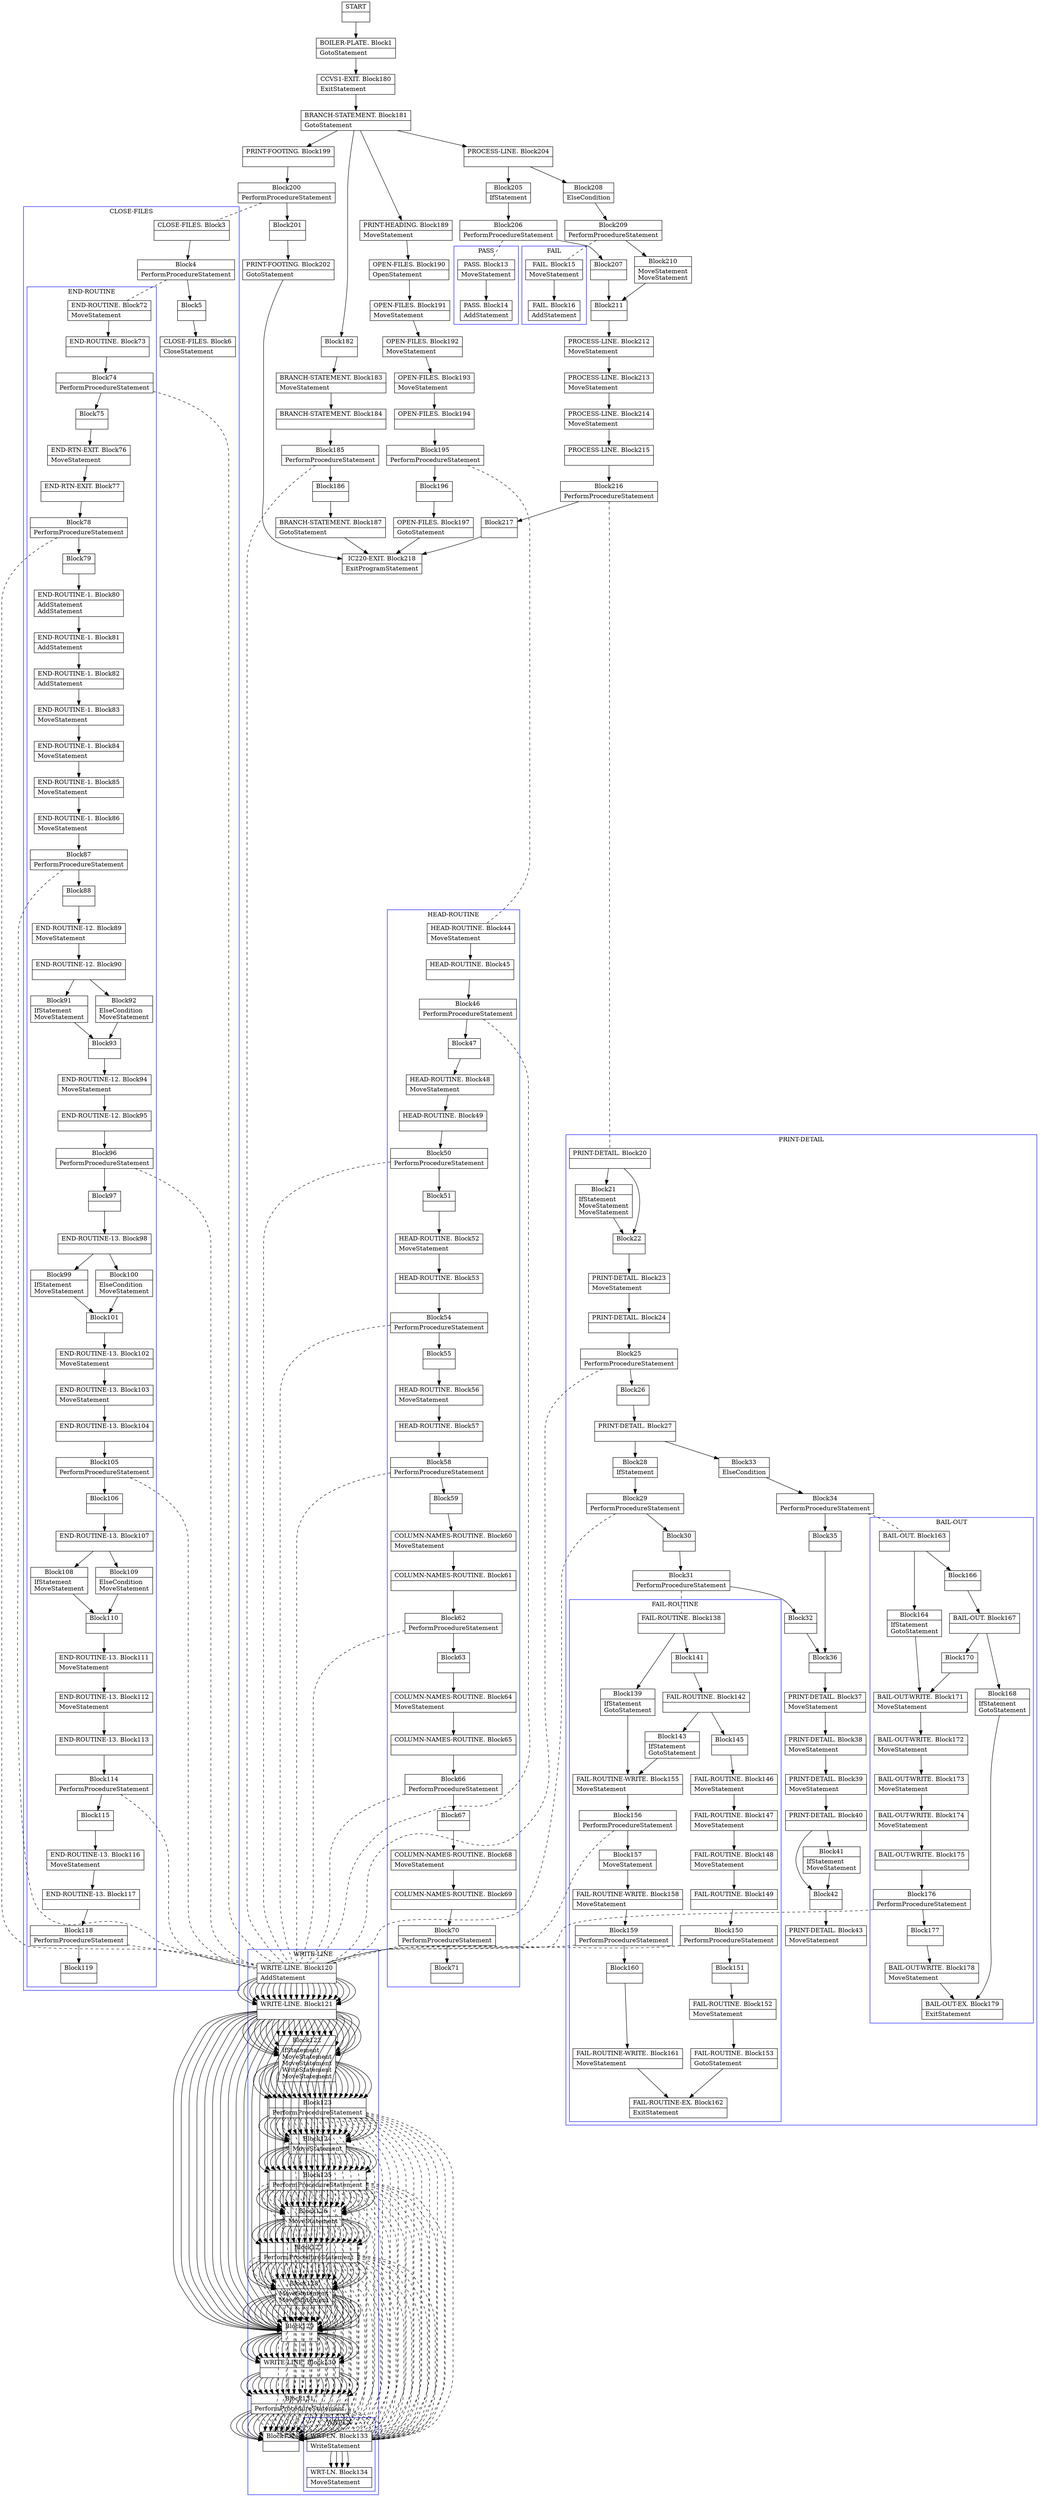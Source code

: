 digraph Cfg {
compound=true;
node [
shape = "record"
]

edge [
arrowtail = "empty"
]
Block0 [
label = "{START|}"
]
Block1 [
label = "{BOILER-PLATE. Block1|GotoStatement\l}"
]
Block180 [
label = "{CCVS1-EXIT. Block180|ExitStatement\l}"
]
Block181 [
label = "{BRANCH-STATEMENT. Block181|GotoStatement\l}"
]
Block182 [
label = "{Block182|}"
]
Block183 [
label = "{BRANCH-STATEMENT. Block183|MoveStatement\l}"
]
Block184 [
label = "{BRANCH-STATEMENT. Block184|}"
]
Block185 [
label = "{Block185|PerformProcedureStatement\l}"
]
subgraph cluster_29{
color = blue;
label = "WRITE-LINE";
Block120 [
label = "{WRITE-LINE. Block120|AddStatement\l}"
]
Block121 [
label = "{WRITE-LINE. Block121|}"
]
Block122 [
label = "{Block122|IfStatement\lMoveStatement\lMoveStatement\lWriteStatement\lMoveStatement\l}"
]
Block123 [
label = "{Block123|PerformProcedureStatement\l}"
]
subgraph cluster_20{
color = blue;
label = "WRT-LN";
Block133 [
label = "{WRT-LN. Block133|WriteStatement\l}"
]
Block134 [
label = "{WRT-LN. Block134|MoveStatement\l}"
]
Block133 -> Block134

}
Block123 -> Block133 [style=dashed, arrowhead=none]

Block124 [
label = "{Block124|MoveStatement\l}"
]
Block125 [
label = "{Block125|PerformProcedureStatement\l}"
]
subgraph cluster_21{
color = blue;
label = "WRT-LN";
Block133 [
label = "{WRT-LN. Block133|WriteStatement\l}"
]
Block134 [
label = "{WRT-LN. Block134|MoveStatement\l}"
]
Block133 -> Block134

}
Block125 -> Block133 [style=dashed, arrowhead=none]

Block126 [
label = "{Block126|MoveStatement\l}"
]
Block127 [
label = "{Block127|PerformProcedureStatement\l}"
]
subgraph cluster_22{
color = blue;
label = "WRT-LN";
Block133 [
label = "{WRT-LN. Block133|WriteStatement\l}"
]
Block134 [
label = "{WRT-LN. Block134|MoveStatement\l}"
]
Block133 -> Block134

}
Block127 -> Block133 [style=dashed, arrowhead=none]

Block128 [
label = "{Block128|MoveStatement\lMoveStatement\l}"
]
Block129 [
label = "{Block129|}"
]
Block130 [
label = "{WRITE-LINE. Block130|}"
]
Block131 [
label = "{Block131|PerformProcedureStatement\l}"
]
subgraph cluster_23{
color = blue;
label = "WRT-LN";
Block133 [
label = "{WRT-LN. Block133|WriteStatement\l}"
]
Block134 [
label = "{WRT-LN. Block134|MoveStatement\l}"
]
Block133 -> Block134

}
Block131 -> Block133 [style=dashed, arrowhead=none]

Block132 [
label = "{Block132|}"
]
Block120 -> Block121
Block121 -> Block122
Block121 -> Block129
Block122 -> Block123
Block123 -> Block124
Block124 -> Block125
Block125 -> Block126
Block126 -> Block127
Block127 -> Block128
Block128 -> Block129
Block129 -> Block130
Block130 -> Block131
Block131 -> Block132

}
Block185 -> Block120 [style=dashed, arrowhead=none]

Block186 [
label = "{Block186|}"
]
Block187 [
label = "{BRANCH-STATEMENT. Block187|GotoStatement\l}"
]
Block218 [
label = "{IC220-EXIT. Block218|ExitProgramStatement\l}"
]
Block189 [
label = "{PRINT-HEADING. Block189|MoveStatement\l}"
]
Block190 [
label = "{OPEN-FILES. Block190|OpenStatement\l}"
]
Block191 [
label = "{OPEN-FILES. Block191|MoveStatement\l}"
]
Block192 [
label = "{OPEN-FILES. Block192|MoveStatement\l}"
]
Block193 [
label = "{OPEN-FILES. Block193|MoveStatement\l}"
]
Block194 [
label = "{OPEN-FILES. Block194|}"
]
Block195 [
label = "{Block195|PerformProcedureStatement\l}"
]
subgraph cluster_30{
color = blue;
label = "HEAD-ROUTINE";
Block44 [
label = "{HEAD-ROUTINE. Block44|MoveStatement\l}"
]
Block45 [
label = "{HEAD-ROUTINE. Block45|}"
]
Block46 [
label = "{Block46|PerformProcedureStatement\l}"
]
subgraph cluster_6{
color = blue;
label = "WRITE-LINE";
Block120 [
label = "{WRITE-LINE. Block120|AddStatement\l}"
]
Block121 [
label = "{WRITE-LINE. Block121|}"
]
Block122 [
label = "{Block122|IfStatement\lMoveStatement\lMoveStatement\lWriteStatement\lMoveStatement\l}"
]
Block123 [
label = "{Block123|PerformProcedureStatement\l}"
]
Block123 -> Block133 [style=dashed, arrowhead=none]

Block124 [
label = "{Block124|MoveStatement\l}"
]
Block125 [
label = "{Block125|PerformProcedureStatement\l}"
]
Block125 -> Block133 [style=dashed, arrowhead=none]

Block126 [
label = "{Block126|MoveStatement\l}"
]
Block127 [
label = "{Block127|PerformProcedureStatement\l}"
]
Block127 -> Block133 [style=dashed, arrowhead=none]

Block128 [
label = "{Block128|MoveStatement\lMoveStatement\l}"
]
Block129 [
label = "{Block129|}"
]
Block130 [
label = "{WRITE-LINE. Block130|}"
]
Block131 [
label = "{Block131|PerformProcedureStatement\l}"
]
Block131 -> Block133 [style=dashed, arrowhead=none]

Block132 [
label = "{Block132|}"
]
Block120 -> Block121
Block121 -> Block122
Block121 -> Block129
Block122 -> Block123
Block123 -> Block124
Block124 -> Block125
Block125 -> Block126
Block126 -> Block127
Block127 -> Block128
Block128 -> Block129
Block129 -> Block130
Block130 -> Block131
Block131 -> Block132

}
Block46 -> Block120 [style=dashed, arrowhead=none]

Block47 [
label = "{Block47|}"
]
Block48 [
label = "{HEAD-ROUTINE. Block48|MoveStatement\l}"
]
Block49 [
label = "{HEAD-ROUTINE. Block49|}"
]
Block50 [
label = "{Block50|PerformProcedureStatement\l}"
]
subgraph cluster_7{
color = blue;
label = "WRITE-LINE";
Block120 [
label = "{WRITE-LINE. Block120|AddStatement\l}"
]
Block121 [
label = "{WRITE-LINE. Block121|}"
]
Block122 [
label = "{Block122|IfStatement\lMoveStatement\lMoveStatement\lWriteStatement\lMoveStatement\l}"
]
Block123 [
label = "{Block123|PerformProcedureStatement\l}"
]
Block123 -> Block133 [style=dashed, arrowhead=none]

Block124 [
label = "{Block124|MoveStatement\l}"
]
Block125 [
label = "{Block125|PerformProcedureStatement\l}"
]
Block125 -> Block133 [style=dashed, arrowhead=none]

Block126 [
label = "{Block126|MoveStatement\l}"
]
Block127 [
label = "{Block127|PerformProcedureStatement\l}"
]
Block127 -> Block133 [style=dashed, arrowhead=none]

Block128 [
label = "{Block128|MoveStatement\lMoveStatement\l}"
]
Block129 [
label = "{Block129|}"
]
Block130 [
label = "{WRITE-LINE. Block130|}"
]
Block131 [
label = "{Block131|PerformProcedureStatement\l}"
]
Block131 -> Block133 [style=dashed, arrowhead=none]

Block132 [
label = "{Block132|}"
]
Block120 -> Block121
Block121 -> Block122
Block121 -> Block129
Block122 -> Block123
Block123 -> Block124
Block124 -> Block125
Block125 -> Block126
Block126 -> Block127
Block127 -> Block128
Block128 -> Block129
Block129 -> Block130
Block130 -> Block131
Block131 -> Block132

}
Block50 -> Block120 [style=dashed, arrowhead=none]

Block51 [
label = "{Block51|}"
]
Block52 [
label = "{HEAD-ROUTINE. Block52|MoveStatement\l}"
]
Block53 [
label = "{HEAD-ROUTINE. Block53|}"
]
Block54 [
label = "{Block54|PerformProcedureStatement\l}"
]
subgraph cluster_8{
color = blue;
label = "WRITE-LINE";
Block120 [
label = "{WRITE-LINE. Block120|AddStatement\l}"
]
Block121 [
label = "{WRITE-LINE. Block121|}"
]
Block122 [
label = "{Block122|IfStatement\lMoveStatement\lMoveStatement\lWriteStatement\lMoveStatement\l}"
]
Block123 [
label = "{Block123|PerformProcedureStatement\l}"
]
Block123 -> Block133 [style=dashed, arrowhead=none]

Block124 [
label = "{Block124|MoveStatement\l}"
]
Block125 [
label = "{Block125|PerformProcedureStatement\l}"
]
Block125 -> Block133 [style=dashed, arrowhead=none]

Block126 [
label = "{Block126|MoveStatement\l}"
]
Block127 [
label = "{Block127|PerformProcedureStatement\l}"
]
Block127 -> Block133 [style=dashed, arrowhead=none]

Block128 [
label = "{Block128|MoveStatement\lMoveStatement\l}"
]
Block129 [
label = "{Block129|}"
]
Block130 [
label = "{WRITE-LINE. Block130|}"
]
Block131 [
label = "{Block131|PerformProcedureStatement\l}"
]
Block131 -> Block133 [style=dashed, arrowhead=none]

Block132 [
label = "{Block132|}"
]
Block120 -> Block121
Block121 -> Block122
Block121 -> Block129
Block122 -> Block123
Block123 -> Block124
Block124 -> Block125
Block125 -> Block126
Block126 -> Block127
Block127 -> Block128
Block128 -> Block129
Block129 -> Block130
Block130 -> Block131
Block131 -> Block132

}
Block54 -> Block120 [style=dashed, arrowhead=none]

Block55 [
label = "{Block55|}"
]
Block56 [
label = "{HEAD-ROUTINE. Block56|MoveStatement\l}"
]
Block57 [
label = "{HEAD-ROUTINE. Block57|}"
]
Block58 [
label = "{Block58|PerformProcedureStatement\l}"
]
subgraph cluster_9{
color = blue;
label = "WRITE-LINE";
Block120 [
label = "{WRITE-LINE. Block120|AddStatement\l}"
]
Block121 [
label = "{WRITE-LINE. Block121|}"
]
Block122 [
label = "{Block122|IfStatement\lMoveStatement\lMoveStatement\lWriteStatement\lMoveStatement\l}"
]
Block123 [
label = "{Block123|PerformProcedureStatement\l}"
]
Block123 -> Block133 [style=dashed, arrowhead=none]

Block124 [
label = "{Block124|MoveStatement\l}"
]
Block125 [
label = "{Block125|PerformProcedureStatement\l}"
]
Block125 -> Block133 [style=dashed, arrowhead=none]

Block126 [
label = "{Block126|MoveStatement\l}"
]
Block127 [
label = "{Block127|PerformProcedureStatement\l}"
]
Block127 -> Block133 [style=dashed, arrowhead=none]

Block128 [
label = "{Block128|MoveStatement\lMoveStatement\l}"
]
Block129 [
label = "{Block129|}"
]
Block130 [
label = "{WRITE-LINE. Block130|}"
]
Block131 [
label = "{Block131|PerformProcedureStatement\l}"
]
Block131 -> Block133 [style=dashed, arrowhead=none]

Block132 [
label = "{Block132|}"
]
Block120 -> Block121
Block121 -> Block122
Block121 -> Block129
Block122 -> Block123
Block123 -> Block124
Block124 -> Block125
Block125 -> Block126
Block126 -> Block127
Block127 -> Block128
Block128 -> Block129
Block129 -> Block130
Block130 -> Block131
Block131 -> Block132

}
Block58 -> Block120 [style=dashed, arrowhead=none]

Block59 [
label = "{Block59|}"
]
Block60 [
label = "{COLUMN-NAMES-ROUTINE. Block60|MoveStatement\l}"
]
Block61 [
label = "{COLUMN-NAMES-ROUTINE. Block61|}"
]
Block62 [
label = "{Block62|PerformProcedureStatement\l}"
]
subgraph cluster_10{
color = blue;
label = "WRITE-LINE";
Block120 [
label = "{WRITE-LINE. Block120|AddStatement\l}"
]
Block121 [
label = "{WRITE-LINE. Block121|}"
]
Block122 [
label = "{Block122|IfStatement\lMoveStatement\lMoveStatement\lWriteStatement\lMoveStatement\l}"
]
Block123 [
label = "{Block123|PerformProcedureStatement\l}"
]
Block123 -> Block133 [style=dashed, arrowhead=none]

Block124 [
label = "{Block124|MoveStatement\l}"
]
Block125 [
label = "{Block125|PerformProcedureStatement\l}"
]
Block125 -> Block133 [style=dashed, arrowhead=none]

Block126 [
label = "{Block126|MoveStatement\l}"
]
Block127 [
label = "{Block127|PerformProcedureStatement\l}"
]
Block127 -> Block133 [style=dashed, arrowhead=none]

Block128 [
label = "{Block128|MoveStatement\lMoveStatement\l}"
]
Block129 [
label = "{Block129|}"
]
Block130 [
label = "{WRITE-LINE. Block130|}"
]
Block131 [
label = "{Block131|PerformProcedureStatement\l}"
]
Block131 -> Block133 [style=dashed, arrowhead=none]

Block132 [
label = "{Block132|}"
]
Block120 -> Block121
Block121 -> Block122
Block121 -> Block129
Block122 -> Block123
Block123 -> Block124
Block124 -> Block125
Block125 -> Block126
Block126 -> Block127
Block127 -> Block128
Block128 -> Block129
Block129 -> Block130
Block130 -> Block131
Block131 -> Block132

}
Block62 -> Block120 [style=dashed, arrowhead=none]

Block63 [
label = "{Block63|}"
]
Block64 [
label = "{COLUMN-NAMES-ROUTINE. Block64|MoveStatement\l}"
]
Block65 [
label = "{COLUMN-NAMES-ROUTINE. Block65|}"
]
Block66 [
label = "{Block66|PerformProcedureStatement\l}"
]
subgraph cluster_11{
color = blue;
label = "WRITE-LINE";
Block120 [
label = "{WRITE-LINE. Block120|AddStatement\l}"
]
Block121 [
label = "{WRITE-LINE. Block121|}"
]
Block122 [
label = "{Block122|IfStatement\lMoveStatement\lMoveStatement\lWriteStatement\lMoveStatement\l}"
]
Block123 [
label = "{Block123|PerformProcedureStatement\l}"
]
Block123 -> Block133 [style=dashed, arrowhead=none]

Block124 [
label = "{Block124|MoveStatement\l}"
]
Block125 [
label = "{Block125|PerformProcedureStatement\l}"
]
Block125 -> Block133 [style=dashed, arrowhead=none]

Block126 [
label = "{Block126|MoveStatement\l}"
]
Block127 [
label = "{Block127|PerformProcedureStatement\l}"
]
Block127 -> Block133 [style=dashed, arrowhead=none]

Block128 [
label = "{Block128|MoveStatement\lMoveStatement\l}"
]
Block129 [
label = "{Block129|}"
]
Block130 [
label = "{WRITE-LINE. Block130|}"
]
Block131 [
label = "{Block131|PerformProcedureStatement\l}"
]
Block131 -> Block133 [style=dashed, arrowhead=none]

Block132 [
label = "{Block132|}"
]
Block120 -> Block121
Block121 -> Block122
Block121 -> Block129
Block122 -> Block123
Block123 -> Block124
Block124 -> Block125
Block125 -> Block126
Block126 -> Block127
Block127 -> Block128
Block128 -> Block129
Block129 -> Block130
Block130 -> Block131
Block131 -> Block132

}
Block66 -> Block120 [style=dashed, arrowhead=none]

Block67 [
label = "{Block67|}"
]
Block68 [
label = "{COLUMN-NAMES-ROUTINE. Block68|MoveStatement\l}"
]
Block69 [
label = "{COLUMN-NAMES-ROUTINE. Block69|}"
]
Block70 [
label = "{Block70|PerformProcedureStatement\l}"
]
subgraph cluster_12{
color = blue;
label = "WRITE-LINE";
Block120 [
label = "{WRITE-LINE. Block120|AddStatement\l}"
]
Block121 [
label = "{WRITE-LINE. Block121|}"
]
Block122 [
label = "{Block122|IfStatement\lMoveStatement\lMoveStatement\lWriteStatement\lMoveStatement\l}"
]
Block123 [
label = "{Block123|PerformProcedureStatement\l}"
]
Block123 -> Block133 [style=dashed, arrowhead=none]

Block124 [
label = "{Block124|MoveStatement\l}"
]
Block125 [
label = "{Block125|PerformProcedureStatement\l}"
]
Block125 -> Block133 [style=dashed, arrowhead=none]

Block126 [
label = "{Block126|MoveStatement\l}"
]
Block127 [
label = "{Block127|PerformProcedureStatement\l}"
]
Block127 -> Block133 [style=dashed, arrowhead=none]

Block128 [
label = "{Block128|MoveStatement\lMoveStatement\l}"
]
Block129 [
label = "{Block129|}"
]
Block130 [
label = "{WRITE-LINE. Block130|}"
]
Block131 [
label = "{Block131|PerformProcedureStatement\l}"
]
Block131 -> Block133 [style=dashed, arrowhead=none]

Block132 [
label = "{Block132|}"
]
Block120 -> Block121
Block121 -> Block122
Block121 -> Block129
Block122 -> Block123
Block123 -> Block124
Block124 -> Block125
Block125 -> Block126
Block126 -> Block127
Block127 -> Block128
Block128 -> Block129
Block129 -> Block130
Block130 -> Block131
Block131 -> Block132

}
Block70 -> Block120 [style=dashed, arrowhead=none]

Block71 [
label = "{Block71|}"
]
Block44 -> Block45
Block45 -> Block46
Block46 -> Block47
Block47 -> Block48
Block48 -> Block49
Block49 -> Block50
Block50 -> Block51
Block51 -> Block52
Block52 -> Block53
Block53 -> Block54
Block54 -> Block55
Block55 -> Block56
Block56 -> Block57
Block57 -> Block58
Block58 -> Block59
Block59 -> Block60
Block60 -> Block61
Block61 -> Block62
Block62 -> Block63
Block63 -> Block64
Block64 -> Block65
Block65 -> Block66
Block66 -> Block67
Block67 -> Block68
Block68 -> Block69
Block69 -> Block70
Block70 -> Block71

}
Block195 -> Block44 [style=dashed, arrowhead=none]

Block196 [
label = "{Block196|}"
]
Block197 [
label = "{OPEN-FILES. Block197|GotoStatement\l}"
]
Block204 [
label = "{PROCESS-LINE. Block204|}"
]
Block205 [
label = "{Block205|IfStatement\l}"
]
Block206 [
label = "{Block206|PerformProcedureStatement\l}"
]
subgraph cluster_32{
color = blue;
label = "PASS";
Block13 [
label = "{PASS. Block13|MoveStatement\l}"
]
Block14 [
label = "{PASS. Block14|AddStatement\l}"
]
Block13 -> Block14

}
Block206 -> Block13 [style=dashed, arrowhead=none]

Block207 [
label = "{Block207|}"
]
Block211 [
label = "{Block211|}"
]
Block212 [
label = "{PROCESS-LINE. Block212|MoveStatement\l}"
]
Block213 [
label = "{PROCESS-LINE. Block213|MoveStatement\l}"
]
Block214 [
label = "{PROCESS-LINE. Block214|MoveStatement\l}"
]
Block215 [
label = "{PROCESS-LINE. Block215|}"
]
Block216 [
label = "{Block216|PerformProcedureStatement\l}"
]
subgraph cluster_34{
color = blue;
label = "PRINT-DETAIL";
Block20 [
label = "{PRINT-DETAIL. Block20|}"
]
Block21 [
label = "{Block21|IfStatement\lMoveStatement\lMoveStatement\l}"
]
Block22 [
label = "{Block22|}"
]
Block23 [
label = "{PRINT-DETAIL. Block23|MoveStatement\l}"
]
Block24 [
label = "{PRINT-DETAIL. Block24|}"
]
Block25 [
label = "{Block25|PerformProcedureStatement\l}"
]
subgraph cluster_2{
color = blue;
label = "WRITE-LINE";
Block120 [
label = "{WRITE-LINE. Block120|AddStatement\l}"
]
Block121 [
label = "{WRITE-LINE. Block121|}"
]
Block122 [
label = "{Block122|IfStatement\lMoveStatement\lMoveStatement\lWriteStatement\lMoveStatement\l}"
]
Block123 [
label = "{Block123|PerformProcedureStatement\l}"
]
Block123 -> Block133 [style=dashed, arrowhead=none]

Block124 [
label = "{Block124|MoveStatement\l}"
]
Block125 [
label = "{Block125|PerformProcedureStatement\l}"
]
Block125 -> Block133 [style=dashed, arrowhead=none]

Block126 [
label = "{Block126|MoveStatement\l}"
]
Block127 [
label = "{Block127|PerformProcedureStatement\l}"
]
Block127 -> Block133 [style=dashed, arrowhead=none]

Block128 [
label = "{Block128|MoveStatement\lMoveStatement\l}"
]
Block129 [
label = "{Block129|}"
]
Block130 [
label = "{WRITE-LINE. Block130|}"
]
Block131 [
label = "{Block131|PerformProcedureStatement\l}"
]
Block131 -> Block133 [style=dashed, arrowhead=none]

Block132 [
label = "{Block132|}"
]
Block120 -> Block121
Block121 -> Block122
Block121 -> Block129
Block122 -> Block123
Block123 -> Block124
Block124 -> Block125
Block125 -> Block126
Block126 -> Block127
Block127 -> Block128
Block128 -> Block129
Block129 -> Block130
Block130 -> Block131
Block131 -> Block132

}
Block25 -> Block120 [style=dashed, arrowhead=none]

Block26 [
label = "{Block26|}"
]
Block27 [
label = "{PRINT-DETAIL. Block27|}"
]
Block28 [
label = "{Block28|IfStatement\l}"
]
Block29 [
label = "{Block29|PerformProcedureStatement\l}"
]
subgraph cluster_3{
color = blue;
label = "WRITE-LINE";
Block120 [
label = "{WRITE-LINE. Block120|AddStatement\l}"
]
Block121 [
label = "{WRITE-LINE. Block121|}"
]
Block122 [
label = "{Block122|IfStatement\lMoveStatement\lMoveStatement\lWriteStatement\lMoveStatement\l}"
]
Block123 [
label = "{Block123|PerformProcedureStatement\l}"
]
Block123 -> Block133 [style=dashed, arrowhead=none]

Block124 [
label = "{Block124|MoveStatement\l}"
]
Block125 [
label = "{Block125|PerformProcedureStatement\l}"
]
Block125 -> Block133 [style=dashed, arrowhead=none]

Block126 [
label = "{Block126|MoveStatement\l}"
]
Block127 [
label = "{Block127|PerformProcedureStatement\l}"
]
Block127 -> Block133 [style=dashed, arrowhead=none]

Block128 [
label = "{Block128|MoveStatement\lMoveStatement\l}"
]
Block129 [
label = "{Block129|}"
]
Block130 [
label = "{WRITE-LINE. Block130|}"
]
Block131 [
label = "{Block131|PerformProcedureStatement\l}"
]
Block131 -> Block133 [style=dashed, arrowhead=none]

Block132 [
label = "{Block132|}"
]
Block120 -> Block121
Block121 -> Block122
Block121 -> Block129
Block122 -> Block123
Block123 -> Block124
Block124 -> Block125
Block125 -> Block126
Block126 -> Block127
Block127 -> Block128
Block128 -> Block129
Block129 -> Block130
Block130 -> Block131
Block131 -> Block132

}
Block29 -> Block120 [style=dashed, arrowhead=none]

Block30 [
label = "{Block30|}"
]
Block31 [
label = "{Block31|PerformProcedureStatement\l}"
]
subgraph cluster_4{
color = blue;
label = "FAIL-ROUTINE";
Block138 [
label = "{FAIL-ROUTINE. Block138|}"
]
Block139 [
label = "{Block139|IfStatement\lGotoStatement\l}"
]
Block155 [
label = "{FAIL-ROUTINE-WRITE. Block155|MoveStatement\l}"
]
Block156 [
label = "{Block156|PerformProcedureStatement\l}"
]
subgraph cluster_26{
color = blue;
label = "WRITE-LINE";
Block120 [
label = "{WRITE-LINE. Block120|AddStatement\l}"
]
Block121 [
label = "{WRITE-LINE. Block121|}"
]
Block122 [
label = "{Block122|IfStatement\lMoveStatement\lMoveStatement\lWriteStatement\lMoveStatement\l}"
]
Block123 [
label = "{Block123|PerformProcedureStatement\l}"
]
Block123 -> Block133 [style=dashed, arrowhead=none]

Block124 [
label = "{Block124|MoveStatement\l}"
]
Block125 [
label = "{Block125|PerformProcedureStatement\l}"
]
Block125 -> Block133 [style=dashed, arrowhead=none]

Block126 [
label = "{Block126|MoveStatement\l}"
]
Block127 [
label = "{Block127|PerformProcedureStatement\l}"
]
Block127 -> Block133 [style=dashed, arrowhead=none]

Block128 [
label = "{Block128|MoveStatement\lMoveStatement\l}"
]
Block129 [
label = "{Block129|}"
]
Block130 [
label = "{WRITE-LINE. Block130|}"
]
Block131 [
label = "{Block131|PerformProcedureStatement\l}"
]
Block131 -> Block133 [style=dashed, arrowhead=none]

Block132 [
label = "{Block132|}"
]
Block120 -> Block121
Block121 -> Block122
Block121 -> Block129
Block122 -> Block123
Block123 -> Block124
Block124 -> Block125
Block125 -> Block126
Block126 -> Block127
Block127 -> Block128
Block128 -> Block129
Block129 -> Block130
Block130 -> Block131
Block131 -> Block132

}
Block156 -> Block120 [style=dashed, arrowhead=none]

Block157 [
label = "{Block157|MoveStatement\l}"
]
Block158 [
label = "{FAIL-ROUTINE-WRITE. Block158|MoveStatement\l}"
]
Block159 [
label = "{Block159|PerformProcedureStatement\l}"
]
subgraph cluster_27{
color = blue;
label = "WRITE-LINE";
Block120 [
label = "{WRITE-LINE. Block120|AddStatement\l}"
]
Block121 [
label = "{WRITE-LINE. Block121|}"
]
Block122 [
label = "{Block122|IfStatement\lMoveStatement\lMoveStatement\lWriteStatement\lMoveStatement\l}"
]
Block123 [
label = "{Block123|PerformProcedureStatement\l}"
]
Block123 -> Block133 [style=dashed, arrowhead=none]

Block124 [
label = "{Block124|MoveStatement\l}"
]
Block125 [
label = "{Block125|PerformProcedureStatement\l}"
]
Block125 -> Block133 [style=dashed, arrowhead=none]

Block126 [
label = "{Block126|MoveStatement\l}"
]
Block127 [
label = "{Block127|PerformProcedureStatement\l}"
]
Block127 -> Block133 [style=dashed, arrowhead=none]

Block128 [
label = "{Block128|MoveStatement\lMoveStatement\l}"
]
Block129 [
label = "{Block129|}"
]
Block130 [
label = "{WRITE-LINE. Block130|}"
]
Block131 [
label = "{Block131|PerformProcedureStatement\l}"
]
Block131 -> Block133 [style=dashed, arrowhead=none]

Block132 [
label = "{Block132|}"
]
Block120 -> Block121
Block121 -> Block122
Block121 -> Block129
Block122 -> Block123
Block123 -> Block124
Block124 -> Block125
Block125 -> Block126
Block126 -> Block127
Block127 -> Block128
Block128 -> Block129
Block129 -> Block130
Block130 -> Block131
Block131 -> Block132

}
Block159 -> Block120 [style=dashed, arrowhead=none]

Block160 [
label = "{Block160|}"
]
Block161 [
label = "{FAIL-ROUTINE-WRITE. Block161|MoveStatement\l}"
]
Block162 [
label = "{FAIL-ROUTINE-EX. Block162|ExitStatement\l}"
]
Block141 [
label = "{Block141|}"
]
Block142 [
label = "{FAIL-ROUTINE. Block142|}"
]
Block143 [
label = "{Block143|IfStatement\lGotoStatement\l}"
]
Block145 [
label = "{Block145|}"
]
Block146 [
label = "{FAIL-ROUTINE. Block146|MoveStatement\l}"
]
Block147 [
label = "{FAIL-ROUTINE. Block147|MoveStatement\l}"
]
Block148 [
label = "{FAIL-ROUTINE. Block148|MoveStatement\l}"
]
Block149 [
label = "{FAIL-ROUTINE. Block149|}"
]
Block150 [
label = "{Block150|PerformProcedureStatement\l}"
]
subgraph cluster_25{
color = blue;
label = "WRITE-LINE";
Block120 [
label = "{WRITE-LINE. Block120|AddStatement\l}"
]
Block121 [
label = "{WRITE-LINE. Block121|}"
]
Block122 [
label = "{Block122|IfStatement\lMoveStatement\lMoveStatement\lWriteStatement\lMoveStatement\l}"
]
Block123 [
label = "{Block123|PerformProcedureStatement\l}"
]
Block123 -> Block133 [style=dashed, arrowhead=none]

Block124 [
label = "{Block124|MoveStatement\l}"
]
Block125 [
label = "{Block125|PerformProcedureStatement\l}"
]
Block125 -> Block133 [style=dashed, arrowhead=none]

Block126 [
label = "{Block126|MoveStatement\l}"
]
Block127 [
label = "{Block127|PerformProcedureStatement\l}"
]
Block127 -> Block133 [style=dashed, arrowhead=none]

Block128 [
label = "{Block128|MoveStatement\lMoveStatement\l}"
]
Block129 [
label = "{Block129|}"
]
Block130 [
label = "{WRITE-LINE. Block130|}"
]
Block131 [
label = "{Block131|PerformProcedureStatement\l}"
]
Block131 -> Block133 [style=dashed, arrowhead=none]

Block132 [
label = "{Block132|}"
]
Block120 -> Block121
Block121 -> Block122
Block121 -> Block129
Block122 -> Block123
Block123 -> Block124
Block124 -> Block125
Block125 -> Block126
Block126 -> Block127
Block127 -> Block128
Block128 -> Block129
Block129 -> Block130
Block130 -> Block131
Block131 -> Block132

}
Block150 -> Block120 [style=dashed, arrowhead=none]

Block151 [
label = "{Block151|}"
]
Block152 [
label = "{FAIL-ROUTINE. Block152|MoveStatement\l}"
]
Block153 [
label = "{FAIL-ROUTINE. Block153|GotoStatement\l}"
]
Block138 -> Block139
Block138 -> Block141
Block139 -> Block155
Block155 -> Block156
Block156 -> Block157
Block157 -> Block158
Block158 -> Block159
Block159 -> Block160
Block160 -> Block161
Block161 -> Block162
Block141 -> Block142
Block142 -> Block143
Block142 -> Block145
Block143 -> Block155
Block145 -> Block146
Block146 -> Block147
Block147 -> Block148
Block148 -> Block149
Block149 -> Block150
Block150 -> Block151
Block151 -> Block152
Block152 -> Block153
Block153 -> Block162

}
Block31 -> Block138 [style=dashed, arrowhead=none]

Block32 [
label = "{Block32|}"
]
Block36 [
label = "{Block36|}"
]
Block37 [
label = "{PRINT-DETAIL. Block37|MoveStatement\l}"
]
Block38 [
label = "{PRINT-DETAIL. Block38|MoveStatement\l}"
]
Block39 [
label = "{PRINT-DETAIL. Block39|MoveStatement\l}"
]
Block40 [
label = "{PRINT-DETAIL. Block40|}"
]
Block41 [
label = "{Block41|IfStatement\lMoveStatement\l}"
]
Block42 [
label = "{Block42|}"
]
Block43 [
label = "{PRINT-DETAIL. Block43|MoveStatement\l}"
]
Block33 [
label = "{Block33|ElseCondition\l}"
]
Block34 [
label = "{Block34|PerformProcedureStatement\l}"
]
subgraph cluster_5{
color = blue;
label = "BAIL-OUT";
Block163 [
label = "{BAIL-OUT. Block163|}"
]
Block164 [
label = "{Block164|IfStatement\lGotoStatement\l}"
]
Block171 [
label = "{BAIL-OUT-WRITE. Block171|MoveStatement\l}"
]
Block172 [
label = "{BAIL-OUT-WRITE. Block172|MoveStatement\l}"
]
Block173 [
label = "{BAIL-OUT-WRITE. Block173|MoveStatement\l}"
]
Block174 [
label = "{BAIL-OUT-WRITE. Block174|MoveStatement\l}"
]
Block175 [
label = "{BAIL-OUT-WRITE. Block175|}"
]
Block176 [
label = "{Block176|PerformProcedureStatement\l}"
]
subgraph cluster_28{
color = blue;
label = "WRITE-LINE";
Block120 [
label = "{WRITE-LINE. Block120|AddStatement\l}"
]
Block121 [
label = "{WRITE-LINE. Block121|}"
]
Block122 [
label = "{Block122|IfStatement\lMoveStatement\lMoveStatement\lWriteStatement\lMoveStatement\l}"
]
Block123 [
label = "{Block123|PerformProcedureStatement\l}"
]
Block123 -> Block133 [style=dashed, arrowhead=none]

Block124 [
label = "{Block124|MoveStatement\l}"
]
Block125 [
label = "{Block125|PerformProcedureStatement\l}"
]
Block125 -> Block133 [style=dashed, arrowhead=none]

Block126 [
label = "{Block126|MoveStatement\l}"
]
Block127 [
label = "{Block127|PerformProcedureStatement\l}"
]
Block127 -> Block133 [style=dashed, arrowhead=none]

Block128 [
label = "{Block128|MoveStatement\lMoveStatement\l}"
]
Block129 [
label = "{Block129|}"
]
Block130 [
label = "{WRITE-LINE. Block130|}"
]
Block131 [
label = "{Block131|PerformProcedureStatement\l}"
]
Block131 -> Block133 [style=dashed, arrowhead=none]

Block132 [
label = "{Block132|}"
]
Block120 -> Block121
Block121 -> Block122
Block121 -> Block129
Block122 -> Block123
Block123 -> Block124
Block124 -> Block125
Block125 -> Block126
Block126 -> Block127
Block127 -> Block128
Block128 -> Block129
Block129 -> Block130
Block130 -> Block131
Block131 -> Block132

}
Block176 -> Block120 [style=dashed, arrowhead=none]

Block177 [
label = "{Block177|}"
]
Block178 [
label = "{BAIL-OUT-WRITE. Block178|MoveStatement\l}"
]
Block179 [
label = "{BAIL-OUT-EX. Block179|ExitStatement\l}"
]
Block166 [
label = "{Block166|}"
]
Block167 [
label = "{BAIL-OUT. Block167|}"
]
Block168 [
label = "{Block168|IfStatement\lGotoStatement\l}"
]
Block170 [
label = "{Block170|}"
]
Block163 -> Block164
Block163 -> Block166
Block164 -> Block171
Block171 -> Block172
Block172 -> Block173
Block173 -> Block174
Block174 -> Block175
Block175 -> Block176
Block176 -> Block177
Block177 -> Block178
Block178 -> Block179
Block166 -> Block167
Block167 -> Block168
Block167 -> Block170
Block168 -> Block179
Block170 -> Block171

}
Block34 -> Block163 [style=dashed, arrowhead=none]

Block35 [
label = "{Block35|}"
]
Block20 -> Block21
Block20 -> Block22
Block21 -> Block22
Block22 -> Block23
Block23 -> Block24
Block24 -> Block25
Block25 -> Block26
Block26 -> Block27
Block27 -> Block28
Block27 -> Block33
Block28 -> Block29
Block29 -> Block30
Block30 -> Block31
Block31 -> Block32
Block32 -> Block36
Block36 -> Block37
Block37 -> Block38
Block38 -> Block39
Block39 -> Block40
Block40 -> Block41
Block40 -> Block42
Block41 -> Block42
Block42 -> Block43
Block33 -> Block34
Block34 -> Block35
Block35 -> Block36

}
Block216 -> Block20 [style=dashed, arrowhead=none]

Block217 [
label = "{Block217|}"
]
Block208 [
label = "{Block208|ElseCondition\l}"
]
Block209 [
label = "{Block209|PerformProcedureStatement\l}"
]
subgraph cluster_33{
color = blue;
label = "FAIL";
Block15 [
label = "{FAIL. Block15|MoveStatement\l}"
]
Block16 [
label = "{FAIL. Block16|AddStatement\l}"
]
Block15 -> Block16

}
Block209 -> Block15 [style=dashed, arrowhead=none]

Block210 [
label = "{Block210|MoveStatement\lMoveStatement\l}"
]
Block199 [
label = "{PRINT-FOOTING. Block199|}"
]
Block200 [
label = "{Block200|PerformProcedureStatement\l}"
]
subgraph cluster_31{
color = blue;
label = "CLOSE-FILES";
Block3 [
label = "{CLOSE-FILES. Block3|}"
]
Block4 [
label = "{Block4|PerformProcedureStatement\l}"
]
subgraph cluster_1{
color = blue;
label = "END-ROUTINE";
Block72 [
label = "{END-ROUTINE. Block72|MoveStatement\l}"
]
Block73 [
label = "{END-ROUTINE. Block73|}"
]
Block74 [
label = "{Block74|PerformProcedureStatement\l}"
]
subgraph cluster_13{
color = blue;
label = "WRITE-LINE";
Block120 [
label = "{WRITE-LINE. Block120|AddStatement\l}"
]
Block121 [
label = "{WRITE-LINE. Block121|}"
]
Block122 [
label = "{Block122|IfStatement\lMoveStatement\lMoveStatement\lWriteStatement\lMoveStatement\l}"
]
Block123 [
label = "{Block123|PerformProcedureStatement\l}"
]
Block123 -> Block133 [style=dashed, arrowhead=none]

Block124 [
label = "{Block124|MoveStatement\l}"
]
Block125 [
label = "{Block125|PerformProcedureStatement\l}"
]
Block125 -> Block133 [style=dashed, arrowhead=none]

Block126 [
label = "{Block126|MoveStatement\l}"
]
Block127 [
label = "{Block127|PerformProcedureStatement\l}"
]
Block127 -> Block133 [style=dashed, arrowhead=none]

Block128 [
label = "{Block128|MoveStatement\lMoveStatement\l}"
]
Block129 [
label = "{Block129|}"
]
Block130 [
label = "{WRITE-LINE. Block130|}"
]
Block131 [
label = "{Block131|PerformProcedureStatement\l}"
]
Block131 -> Block133 [style=dashed, arrowhead=none]

Block132 [
label = "{Block132|}"
]
Block120 -> Block121
Block121 -> Block122
Block121 -> Block129
Block122 -> Block123
Block123 -> Block124
Block124 -> Block125
Block125 -> Block126
Block126 -> Block127
Block127 -> Block128
Block128 -> Block129
Block129 -> Block130
Block130 -> Block131
Block131 -> Block132

}
Block74 -> Block120 [style=dashed, arrowhead=none]

Block75 [
label = "{Block75|}"
]
Block76 [
label = "{END-RTN-EXIT. Block76|MoveStatement\l}"
]
Block77 [
label = "{END-RTN-EXIT. Block77|}"
]
Block78 [
label = "{Block78|PerformProcedureStatement\l}"
]
subgraph cluster_14{
color = blue;
label = "WRITE-LINE";
Block120 [
label = "{WRITE-LINE. Block120|AddStatement\l}"
]
Block121 [
label = "{WRITE-LINE. Block121|}"
]
Block122 [
label = "{Block122|IfStatement\lMoveStatement\lMoveStatement\lWriteStatement\lMoveStatement\l}"
]
Block123 [
label = "{Block123|PerformProcedureStatement\l}"
]
Block123 -> Block133 [style=dashed, arrowhead=none]

Block124 [
label = "{Block124|MoveStatement\l}"
]
Block125 [
label = "{Block125|PerformProcedureStatement\l}"
]
Block125 -> Block133 [style=dashed, arrowhead=none]

Block126 [
label = "{Block126|MoveStatement\l}"
]
Block127 [
label = "{Block127|PerformProcedureStatement\l}"
]
Block127 -> Block133 [style=dashed, arrowhead=none]

Block128 [
label = "{Block128|MoveStatement\lMoveStatement\l}"
]
Block129 [
label = "{Block129|}"
]
Block130 [
label = "{WRITE-LINE. Block130|}"
]
Block131 [
label = "{Block131|PerformProcedureStatement\l}"
]
Block131 -> Block133 [style=dashed, arrowhead=none]

Block132 [
label = "{Block132|}"
]
Block120 -> Block121
Block121 -> Block122
Block121 -> Block129
Block122 -> Block123
Block123 -> Block124
Block124 -> Block125
Block125 -> Block126
Block126 -> Block127
Block127 -> Block128
Block128 -> Block129
Block129 -> Block130
Block130 -> Block131
Block131 -> Block132

}
Block78 -> Block120 [style=dashed, arrowhead=none]

Block79 [
label = "{Block79|}"
]
Block80 [
label = "{END-ROUTINE-1. Block80|AddStatement\lAddStatement\l}"
]
Block81 [
label = "{END-ROUTINE-1. Block81|AddStatement\l}"
]
Block82 [
label = "{END-ROUTINE-1. Block82|AddStatement\l}"
]
Block83 [
label = "{END-ROUTINE-1. Block83|MoveStatement\l}"
]
Block84 [
label = "{END-ROUTINE-1. Block84|MoveStatement\l}"
]
Block85 [
label = "{END-ROUTINE-1. Block85|MoveStatement\l}"
]
Block86 [
label = "{END-ROUTINE-1. Block86|MoveStatement\l}"
]
Block87 [
label = "{Block87|PerformProcedureStatement\l}"
]
subgraph cluster_15{
color = blue;
label = "WRITE-LINE";
Block120 [
label = "{WRITE-LINE. Block120|AddStatement\l}"
]
Block121 [
label = "{WRITE-LINE. Block121|}"
]
Block122 [
label = "{Block122|IfStatement\lMoveStatement\lMoveStatement\lWriteStatement\lMoveStatement\l}"
]
Block123 [
label = "{Block123|PerformProcedureStatement\l}"
]
Block123 -> Block133 [style=dashed, arrowhead=none]

Block124 [
label = "{Block124|MoveStatement\l}"
]
Block125 [
label = "{Block125|PerformProcedureStatement\l}"
]
Block125 -> Block133 [style=dashed, arrowhead=none]

Block126 [
label = "{Block126|MoveStatement\l}"
]
Block127 [
label = "{Block127|PerformProcedureStatement\l}"
]
Block127 -> Block133 [style=dashed, arrowhead=none]

Block128 [
label = "{Block128|MoveStatement\lMoveStatement\l}"
]
Block129 [
label = "{Block129|}"
]
Block130 [
label = "{WRITE-LINE. Block130|}"
]
Block131 [
label = "{Block131|PerformProcedureStatement\l}"
]
Block131 -> Block133 [style=dashed, arrowhead=none]

Block132 [
label = "{Block132|}"
]
Block120 -> Block121
Block121 -> Block122
Block121 -> Block129
Block122 -> Block123
Block123 -> Block124
Block124 -> Block125
Block125 -> Block126
Block126 -> Block127
Block127 -> Block128
Block128 -> Block129
Block129 -> Block130
Block130 -> Block131
Block131 -> Block132

}
Block87 -> Block120 [style=dashed, arrowhead=none]

Block88 [
label = "{Block88|}"
]
Block89 [
label = "{END-ROUTINE-12. Block89|MoveStatement\l}"
]
Block90 [
label = "{END-ROUTINE-12. Block90|}"
]
Block91 [
label = "{Block91|IfStatement\lMoveStatement\l}"
]
Block93 [
label = "{Block93|}"
]
Block94 [
label = "{END-ROUTINE-12. Block94|MoveStatement\l}"
]
Block95 [
label = "{END-ROUTINE-12. Block95|}"
]
Block96 [
label = "{Block96|PerformProcedureStatement\l}"
]
subgraph cluster_16{
color = blue;
label = "WRITE-LINE";
Block120 [
label = "{WRITE-LINE. Block120|AddStatement\l}"
]
Block121 [
label = "{WRITE-LINE. Block121|}"
]
Block122 [
label = "{Block122|IfStatement\lMoveStatement\lMoveStatement\lWriteStatement\lMoveStatement\l}"
]
Block123 [
label = "{Block123|PerformProcedureStatement\l}"
]
Block123 -> Block133 [style=dashed, arrowhead=none]

Block124 [
label = "{Block124|MoveStatement\l}"
]
Block125 [
label = "{Block125|PerformProcedureStatement\l}"
]
Block125 -> Block133 [style=dashed, arrowhead=none]

Block126 [
label = "{Block126|MoveStatement\l}"
]
Block127 [
label = "{Block127|PerformProcedureStatement\l}"
]
Block127 -> Block133 [style=dashed, arrowhead=none]

Block128 [
label = "{Block128|MoveStatement\lMoveStatement\l}"
]
Block129 [
label = "{Block129|}"
]
Block130 [
label = "{WRITE-LINE. Block130|}"
]
Block131 [
label = "{Block131|PerformProcedureStatement\l}"
]
Block131 -> Block133 [style=dashed, arrowhead=none]

Block132 [
label = "{Block132|}"
]
Block120 -> Block121
Block121 -> Block122
Block121 -> Block129
Block122 -> Block123
Block123 -> Block124
Block124 -> Block125
Block125 -> Block126
Block126 -> Block127
Block127 -> Block128
Block128 -> Block129
Block129 -> Block130
Block130 -> Block131
Block131 -> Block132

}
Block96 -> Block120 [style=dashed, arrowhead=none]

Block97 [
label = "{Block97|}"
]
Block98 [
label = "{END-ROUTINE-13. Block98|}"
]
Block99 [
label = "{Block99|IfStatement\lMoveStatement\l}"
]
Block101 [
label = "{Block101|}"
]
Block102 [
label = "{END-ROUTINE-13. Block102|MoveStatement\l}"
]
Block103 [
label = "{END-ROUTINE-13. Block103|MoveStatement\l}"
]
Block104 [
label = "{END-ROUTINE-13. Block104|}"
]
Block105 [
label = "{Block105|PerformProcedureStatement\l}"
]
subgraph cluster_17{
color = blue;
label = "WRITE-LINE";
Block120 [
label = "{WRITE-LINE. Block120|AddStatement\l}"
]
Block121 [
label = "{WRITE-LINE. Block121|}"
]
Block122 [
label = "{Block122|IfStatement\lMoveStatement\lMoveStatement\lWriteStatement\lMoveStatement\l}"
]
Block123 [
label = "{Block123|PerformProcedureStatement\l}"
]
Block123 -> Block133 [style=dashed, arrowhead=none]

Block124 [
label = "{Block124|MoveStatement\l}"
]
Block125 [
label = "{Block125|PerformProcedureStatement\l}"
]
Block125 -> Block133 [style=dashed, arrowhead=none]

Block126 [
label = "{Block126|MoveStatement\l}"
]
Block127 [
label = "{Block127|PerformProcedureStatement\l}"
]
Block127 -> Block133 [style=dashed, arrowhead=none]

Block128 [
label = "{Block128|MoveStatement\lMoveStatement\l}"
]
Block129 [
label = "{Block129|}"
]
Block130 [
label = "{WRITE-LINE. Block130|}"
]
Block131 [
label = "{Block131|PerformProcedureStatement\l}"
]
Block131 -> Block133 [style=dashed, arrowhead=none]

Block132 [
label = "{Block132|}"
]
Block120 -> Block121
Block121 -> Block122
Block121 -> Block129
Block122 -> Block123
Block123 -> Block124
Block124 -> Block125
Block125 -> Block126
Block126 -> Block127
Block127 -> Block128
Block128 -> Block129
Block129 -> Block130
Block130 -> Block131
Block131 -> Block132

}
Block105 -> Block120 [style=dashed, arrowhead=none]

Block106 [
label = "{Block106|}"
]
Block107 [
label = "{END-ROUTINE-13. Block107|}"
]
Block108 [
label = "{Block108|IfStatement\lMoveStatement\l}"
]
Block110 [
label = "{Block110|}"
]
Block111 [
label = "{END-ROUTINE-13. Block111|MoveStatement\l}"
]
Block112 [
label = "{END-ROUTINE-13. Block112|MoveStatement\l}"
]
Block113 [
label = "{END-ROUTINE-13. Block113|}"
]
Block114 [
label = "{Block114|PerformProcedureStatement\l}"
]
subgraph cluster_18{
color = blue;
label = "WRITE-LINE";
Block120 [
label = "{WRITE-LINE. Block120|AddStatement\l}"
]
Block121 [
label = "{WRITE-LINE. Block121|}"
]
Block122 [
label = "{Block122|IfStatement\lMoveStatement\lMoveStatement\lWriteStatement\lMoveStatement\l}"
]
Block123 [
label = "{Block123|PerformProcedureStatement\l}"
]
Block123 -> Block133 [style=dashed, arrowhead=none]

Block124 [
label = "{Block124|MoveStatement\l}"
]
Block125 [
label = "{Block125|PerformProcedureStatement\l}"
]
Block125 -> Block133 [style=dashed, arrowhead=none]

Block126 [
label = "{Block126|MoveStatement\l}"
]
Block127 [
label = "{Block127|PerformProcedureStatement\l}"
]
Block127 -> Block133 [style=dashed, arrowhead=none]

Block128 [
label = "{Block128|MoveStatement\lMoveStatement\l}"
]
Block129 [
label = "{Block129|}"
]
Block130 [
label = "{WRITE-LINE. Block130|}"
]
Block131 [
label = "{Block131|PerformProcedureStatement\l}"
]
Block131 -> Block133 [style=dashed, arrowhead=none]

Block132 [
label = "{Block132|}"
]
Block120 -> Block121
Block121 -> Block122
Block121 -> Block129
Block122 -> Block123
Block123 -> Block124
Block124 -> Block125
Block125 -> Block126
Block126 -> Block127
Block127 -> Block128
Block128 -> Block129
Block129 -> Block130
Block130 -> Block131
Block131 -> Block132

}
Block114 -> Block120 [style=dashed, arrowhead=none]

Block115 [
label = "{Block115|}"
]
Block116 [
label = "{END-ROUTINE-13. Block116|MoveStatement\l}"
]
Block117 [
label = "{END-ROUTINE-13. Block117|}"
]
Block118 [
label = "{Block118|PerformProcedureStatement\l}"
]
subgraph cluster_19{
color = blue;
label = "WRITE-LINE";
Block120 [
label = "{WRITE-LINE. Block120|AddStatement\l}"
]
Block121 [
label = "{WRITE-LINE. Block121|}"
]
Block122 [
label = "{Block122|IfStatement\lMoveStatement\lMoveStatement\lWriteStatement\lMoveStatement\l}"
]
Block123 [
label = "{Block123|PerformProcedureStatement\l}"
]
Block123 -> Block133 [style=dashed, arrowhead=none]

Block124 [
label = "{Block124|MoveStatement\l}"
]
Block125 [
label = "{Block125|PerformProcedureStatement\l}"
]
Block125 -> Block133 [style=dashed, arrowhead=none]

Block126 [
label = "{Block126|MoveStatement\l}"
]
Block127 [
label = "{Block127|PerformProcedureStatement\l}"
]
Block127 -> Block133 [style=dashed, arrowhead=none]

Block128 [
label = "{Block128|MoveStatement\lMoveStatement\l}"
]
Block129 [
label = "{Block129|}"
]
Block130 [
label = "{WRITE-LINE. Block130|}"
]
Block131 [
label = "{Block131|PerformProcedureStatement\l}"
]
Block131 -> Block133 [style=dashed, arrowhead=none]

Block132 [
label = "{Block132|}"
]
Block120 -> Block121
Block121 -> Block122
Block121 -> Block129
Block122 -> Block123
Block123 -> Block124
Block124 -> Block125
Block125 -> Block126
Block126 -> Block127
Block127 -> Block128
Block128 -> Block129
Block129 -> Block130
Block130 -> Block131
Block131 -> Block132

}
Block118 -> Block120 [style=dashed, arrowhead=none]

Block119 [
label = "{Block119|}"
]
Block109 [
label = "{Block109|ElseCondition\lMoveStatement\l}"
]
Block100 [
label = "{Block100|ElseCondition\lMoveStatement\l}"
]
Block92 [
label = "{Block92|ElseCondition\lMoveStatement\l}"
]
Block72 -> Block73
Block73 -> Block74
Block74 -> Block75
Block75 -> Block76
Block76 -> Block77
Block77 -> Block78
Block78 -> Block79
Block79 -> Block80
Block80 -> Block81
Block81 -> Block82
Block82 -> Block83
Block83 -> Block84
Block84 -> Block85
Block85 -> Block86
Block86 -> Block87
Block87 -> Block88
Block88 -> Block89
Block89 -> Block90
Block90 -> Block91
Block90 -> Block92
Block91 -> Block93
Block93 -> Block94
Block94 -> Block95
Block95 -> Block96
Block96 -> Block97
Block97 -> Block98
Block98 -> Block99
Block98 -> Block100
Block99 -> Block101
Block101 -> Block102
Block102 -> Block103
Block103 -> Block104
Block104 -> Block105
Block105 -> Block106
Block106 -> Block107
Block107 -> Block108
Block107 -> Block109
Block108 -> Block110
Block110 -> Block111
Block111 -> Block112
Block112 -> Block113
Block113 -> Block114
Block114 -> Block115
Block115 -> Block116
Block116 -> Block117
Block117 -> Block118
Block118 -> Block119
Block109 -> Block110
Block100 -> Block101
Block92 -> Block93

}
Block4 -> Block72 [style=dashed, arrowhead=none]

Block5 [
label = "{Block5|}"
]
Block6 [
label = "{CLOSE-FILES. Block6|CloseStatement\l}"
]
Block3 -> Block4
Block4 -> Block5
Block5 -> Block6

}
Block200 -> Block3 [style=dashed, arrowhead=none]

Block201 [
label = "{Block201|}"
]
Block202 [
label = "{PRINT-FOOTING. Block202|GotoStatement\l}"
]
Block0 -> Block1
Block1 -> Block180
Block180 -> Block181
Block181 -> Block182
Block181 -> Block189
Block181 -> Block204
Block181 -> Block199
Block182 -> Block183
Block183 -> Block184
Block184 -> Block185
Block185 -> Block186
Block186 -> Block187
Block187 -> Block218
Block189 -> Block190
Block190 -> Block191
Block191 -> Block192
Block192 -> Block193
Block193 -> Block194
Block194 -> Block195
Block195 -> Block196
Block196 -> Block197
Block197 -> Block218
Block204 -> Block205
Block204 -> Block208
Block205 -> Block206
Block206 -> Block207
Block207 -> Block211
Block211 -> Block212
Block212 -> Block213
Block213 -> Block214
Block214 -> Block215
Block215 -> Block216
Block216 -> Block217
Block217 -> Block218
Block208 -> Block209
Block209 -> Block210
Block210 -> Block211
Block199 -> Block200
Block200 -> Block201
Block201 -> Block202
Block202 -> Block218

}
